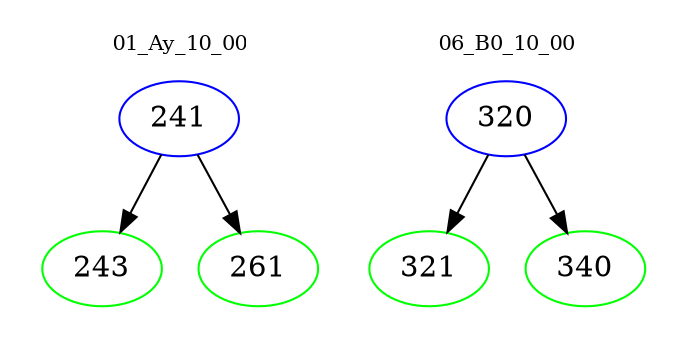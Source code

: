 digraph{
subgraph cluster_0 {
color = white
label = "01_Ay_10_00";
fontsize=10;
T0_241 [label="241", color="blue"]
T0_241 -> T0_243 [color="black"]
T0_243 [label="243", color="green"]
T0_241 -> T0_261 [color="black"]
T0_261 [label="261", color="green"]
}
subgraph cluster_1 {
color = white
label = "06_B0_10_00";
fontsize=10;
T1_320 [label="320", color="blue"]
T1_320 -> T1_321 [color="black"]
T1_321 [label="321", color="green"]
T1_320 -> T1_340 [color="black"]
T1_340 [label="340", color="green"]
}
}
